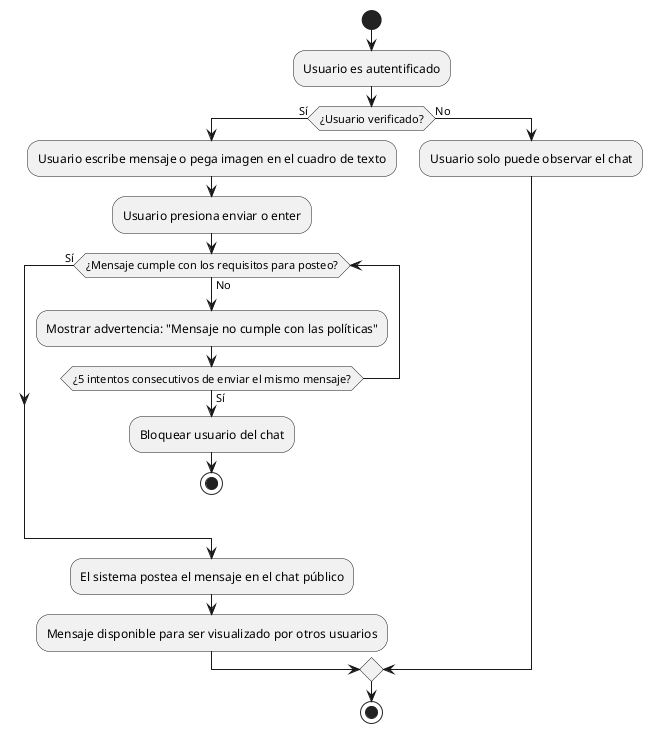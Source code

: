 @startuml "Uso de chat publico"
start

:Usuario es autentificado;

if (¿Usuario verificado?) then (Sí)
    :Usuario escribe mensaje o pega imagen en el cuadro de texto;
    :Usuario presiona enviar o enter;

    while (¿Mensaje cumple con los requisitos para posteo?) is (No)
        :Mostrar advertencia: "Mensaje no cumple con las políticas";
        if (¿5 intentos consecutivos de enviar el mismo mensaje?) then (Sí)
            :Bloquear usuario del chat;
            stop
        endif
    endwhile (Sí)

    :El sistema postea el mensaje en el chat público;
    :Mensaje disponible para ser visualizado por otros usuarios;
else (No)
    :Usuario solo puede observar el chat;
endif

stop
@enduml
